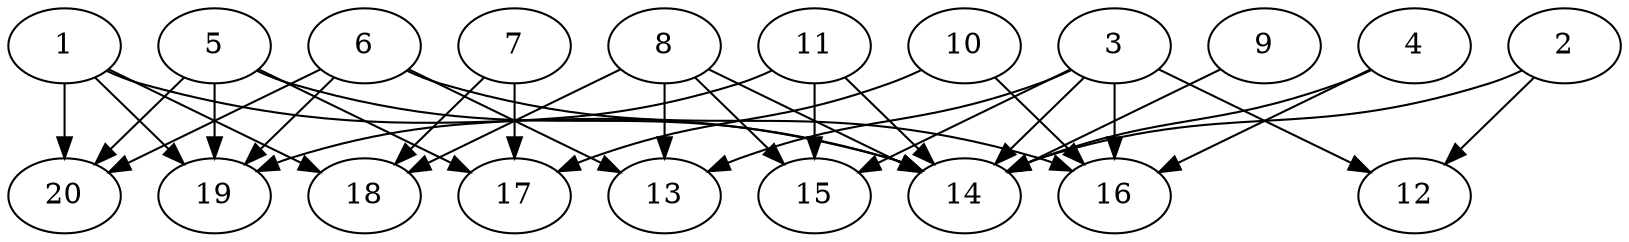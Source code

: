 // DAG automatically generated by daggen at Wed Jul 24 21:20:53 2019
// ./daggen --dot -n 20 --ccr 0.3 --fat 0.8 --regular 0.5 --density 0.7 --mindata 5242880 --maxdata 52428800 
digraph G {
  1 [size="103004160", alpha="0.14", expect_size="30901248"] 
  1 -> 14 [size ="30901248"]
  1 -> 18 [size ="30901248"]
  1 -> 19 [size ="30901248"]
  1 -> 20 [size ="30901248"]
  2 [size="43195733", alpha="0.02", expect_size="12958720"] 
  2 -> 12 [size ="12958720"]
  2 -> 14 [size ="12958720"]
  3 [size="38918827", alpha="0.17", expect_size="11675648"] 
  3 -> 12 [size ="11675648"]
  3 -> 13 [size ="11675648"]
  3 -> 14 [size ="11675648"]
  3 -> 15 [size ="11675648"]
  3 -> 16 [size ="11675648"]
  4 [size="22524587", alpha="0.18", expect_size="6757376"] 
  4 -> 14 [size ="6757376"]
  4 -> 16 [size ="6757376"]
  5 [size="103208960", alpha="0.00", expect_size="30962688"] 
  5 -> 14 [size ="30962688"]
  5 -> 17 [size ="30962688"]
  5 -> 19 [size ="30962688"]
  5 -> 20 [size ="30962688"]
  6 [size="121586347", alpha="0.19", expect_size="36475904"] 
  6 -> 13 [size ="36475904"]
  6 -> 16 [size ="36475904"]
  6 -> 19 [size ="36475904"]
  6 -> 20 [size ="36475904"]
  7 [size="138560853", alpha="0.14", expect_size="41568256"] 
  7 -> 17 [size ="41568256"]
  7 -> 18 [size ="41568256"]
  8 [size="105451520", alpha="0.18", expect_size="31635456"] 
  8 -> 13 [size ="31635456"]
  8 -> 14 [size ="31635456"]
  8 -> 15 [size ="31635456"]
  8 -> 18 [size ="31635456"]
  9 [size="114411520", alpha="0.20", expect_size="34323456"] 
  9 -> 14 [size ="34323456"]
  10 [size="91228160", alpha="0.14", expect_size="27368448"] 
  10 -> 16 [size ="27368448"]
  10 -> 17 [size ="27368448"]
  11 [size="65525760", alpha="0.18", expect_size="19657728"] 
  11 -> 14 [size ="19657728"]
  11 -> 15 [size ="19657728"]
  11 -> 19 [size ="19657728"]
  12 [size="21336747", alpha="0.05", expect_size="6401024"] 
  13 [size="38952960", alpha="0.03", expect_size="11685888"] 
  14 [size="173598720", alpha="0.00", expect_size="52079616"] 
  15 [size="161641813", alpha="0.08", expect_size="48492544"] 
  16 [size="165331627", alpha="0.09", expect_size="49599488"] 
  17 [size="156552533", alpha="0.05", expect_size="46965760"] 
  18 [size="107369813", alpha="0.11", expect_size="32210944"] 
  19 [size="93207893", alpha="0.16", expect_size="27962368"] 
  20 [size="93040640", alpha="0.04", expect_size="27912192"] 
}
